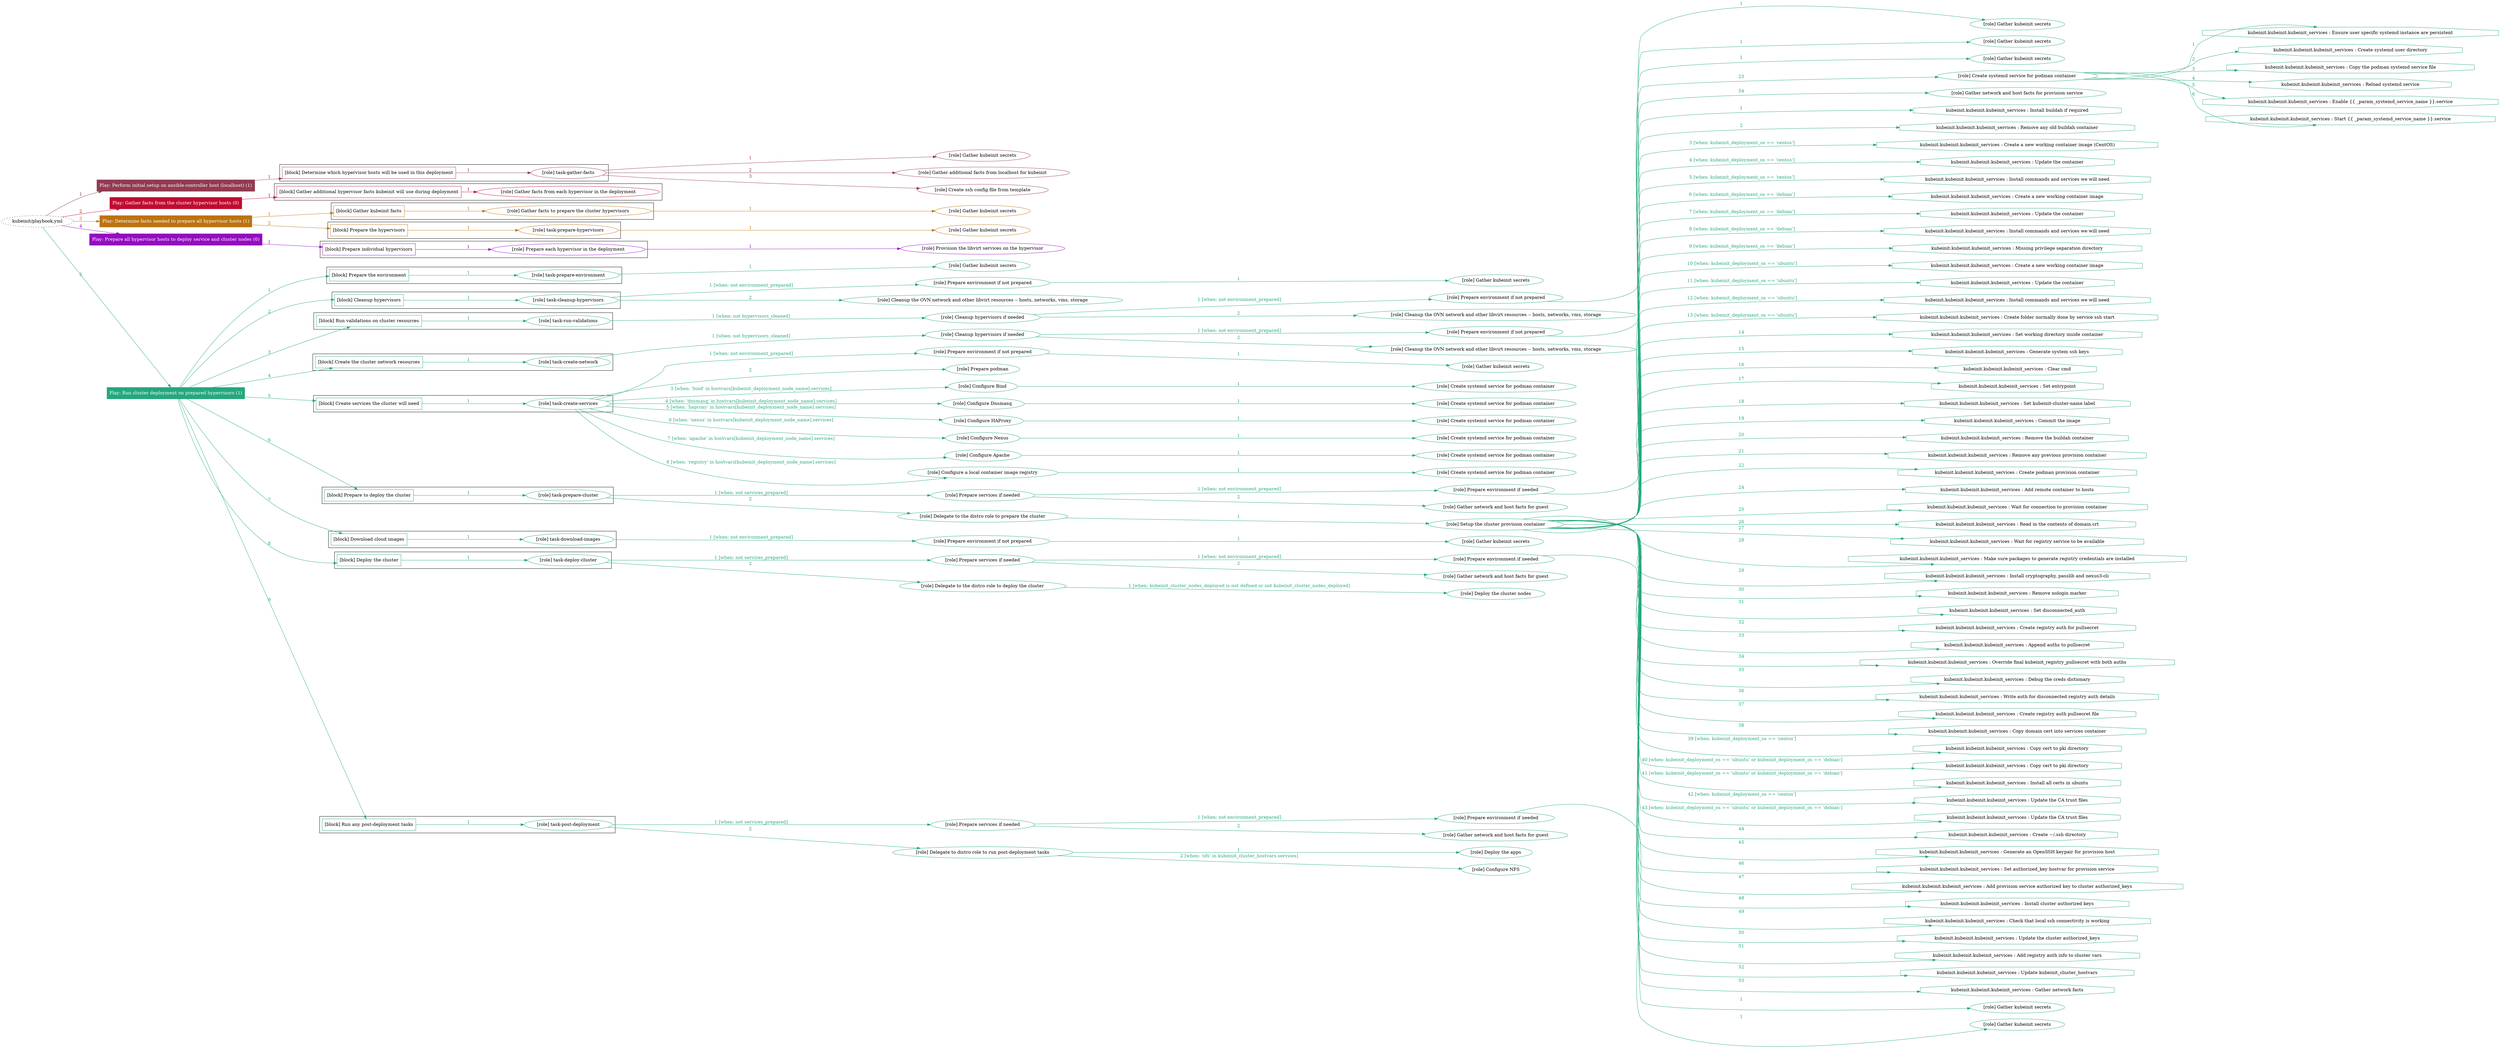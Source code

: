 digraph {
	graph [concentrate=true ordering=in rankdir=LR ratio=fill]
	edge [esep=5 sep=10]
	"kubeinit/playbook.yml" [URL="/home/runner/work/kubeinit/kubeinit/kubeinit/playbook.yml" id=playbook_f1290f27 style=dotted]
	play_0d257c53 [label="Play: Perform initial setup on ansible-controller host (localhost) (1)" URL="/home/runner/work/kubeinit/kubeinit/kubeinit/playbook.yml" color="#923a52" fontcolor="#ffffff" id=play_0d257c53 shape=box style=filled tooltip=localhost]
	"kubeinit/playbook.yml" -> play_0d257c53 [label="1 " color="#923a52" fontcolor="#923a52" id=edge_9a407394 labeltooltip="1 " tooltip="1 "]
	subgraph "Gather kubeinit secrets" {
		role_16983be0 [label="[role] Gather kubeinit secrets" URL="/home/runner/.ansible/collections/ansible_collections/kubeinit/kubeinit/roles/kubeinit_prepare/tasks/build_hypervisors_group.yml" color="#923a52" id=role_16983be0 tooltip="Gather kubeinit secrets"]
	}
	subgraph "Gather additional facts from localhost for kubeinit" {
		role_90b91aab [label="[role] Gather additional facts from localhost for kubeinit" URL="/home/runner/.ansible/collections/ansible_collections/kubeinit/kubeinit/roles/kubeinit_prepare/tasks/build_hypervisors_group.yml" color="#923a52" id=role_90b91aab tooltip="Gather additional facts from localhost for kubeinit"]
	}
	subgraph "Create ssh config file from template" {
		role_d2a2eed1 [label="[role] Create ssh config file from template" URL="/home/runner/.ansible/collections/ansible_collections/kubeinit/kubeinit/roles/kubeinit_prepare/tasks/build_hypervisors_group.yml" color="#923a52" id=role_d2a2eed1 tooltip="Create ssh config file from template"]
	}
	subgraph "task-gather-facts" {
		role_9a312dfe [label="[role] task-gather-facts" URL="/home/runner/work/kubeinit/kubeinit/kubeinit/playbook.yml" color="#923a52" id=role_9a312dfe tooltip="task-gather-facts"]
		role_9a312dfe -> role_16983be0 [label="1 " color="#923a52" fontcolor="#923a52" id=edge_c9fa6545 labeltooltip="1 " tooltip="1 "]
		role_9a312dfe -> role_90b91aab [label="2 " color="#923a52" fontcolor="#923a52" id=edge_91486bf0 labeltooltip="2 " tooltip="2 "]
		role_9a312dfe -> role_d2a2eed1 [label="3 " color="#923a52" fontcolor="#923a52" id=edge_0f800d9d labeltooltip="3 " tooltip="3 "]
	}
	subgraph "Play: Perform initial setup on ansible-controller host (localhost) (1)" {
		play_0d257c53 -> block_30c4f541 [label=1 color="#923a52" fontcolor="#923a52" id=edge_71d933c9 labeltooltip=1 tooltip=1]
		subgraph cluster_block_30c4f541 {
			block_30c4f541 [label="[block] Determine which hypervisor hosts will be used in this deployment" URL="/home/runner/work/kubeinit/kubeinit/kubeinit/playbook.yml" color="#923a52" id=block_30c4f541 labeltooltip="Determine which hypervisor hosts will be used in this deployment" shape=box tooltip="Determine which hypervisor hosts will be used in this deployment"]
			block_30c4f541 -> role_9a312dfe [label="1 " color="#923a52" fontcolor="#923a52" id=edge_ad43109f labeltooltip="1 " tooltip="1 "]
		}
	}
	play_a1249f10 [label="Play: Gather facts from the cluster hypervisor hosts (0)" URL="/home/runner/work/kubeinit/kubeinit/kubeinit/playbook.yml" color="#c10b31" fontcolor="#ffffff" id=play_a1249f10 shape=box style=filled tooltip="Play: Gather facts from the cluster hypervisor hosts (0)"]
	"kubeinit/playbook.yml" -> play_a1249f10 [label="2 " color="#c10b31" fontcolor="#c10b31" id=edge_5966bb99 labeltooltip="2 " tooltip="2 "]
	subgraph "Gather facts from each hypervisor in the deployment" {
		role_2fca2263 [label="[role] Gather facts from each hypervisor in the deployment" URL="/home/runner/work/kubeinit/kubeinit/kubeinit/playbook.yml" color="#c10b31" id=role_2fca2263 tooltip="Gather facts from each hypervisor in the deployment"]
	}
	subgraph "Play: Gather facts from the cluster hypervisor hosts (0)" {
		play_a1249f10 -> block_32950b81 [label=1 color="#c10b31" fontcolor="#c10b31" id=edge_9553d3e0 labeltooltip=1 tooltip=1]
		subgraph cluster_block_32950b81 {
			block_32950b81 [label="[block] Gather additional hypervisor facts kubeinit will use during deployment" URL="/home/runner/work/kubeinit/kubeinit/kubeinit/playbook.yml" color="#c10b31" id=block_32950b81 labeltooltip="Gather additional hypervisor facts kubeinit will use during deployment" shape=box tooltip="Gather additional hypervisor facts kubeinit will use during deployment"]
			block_32950b81 -> role_2fca2263 [label="1 " color="#c10b31" fontcolor="#c10b31" id=edge_8348ae40 labeltooltip="1 " tooltip="1 "]
		}
	}
	play_74f13a04 [label="Play: Determine facts needed to prepare all hypervisor hosts (1)" URL="/home/runner/work/kubeinit/kubeinit/kubeinit/playbook.yml" color="#bc7310" fontcolor="#ffffff" id=play_74f13a04 shape=box style=filled tooltip=localhost]
	"kubeinit/playbook.yml" -> play_74f13a04 [label="3 " color="#bc7310" fontcolor="#bc7310" id=edge_c6e615cc labeltooltip="3 " tooltip="3 "]
	subgraph "Gather kubeinit secrets" {
		role_d207b992 [label="[role] Gather kubeinit secrets" URL="/home/runner/.ansible/collections/ansible_collections/kubeinit/kubeinit/roles/kubeinit_prepare/tasks/gather_kubeinit_facts.yml" color="#bc7310" id=role_d207b992 tooltip="Gather kubeinit secrets"]
	}
	subgraph "Gather facts to prepare the cluster hypervisors" {
		role_64cd270e [label="[role] Gather facts to prepare the cluster hypervisors" URL="/home/runner/work/kubeinit/kubeinit/kubeinit/playbook.yml" color="#bc7310" id=role_64cd270e tooltip="Gather facts to prepare the cluster hypervisors"]
		role_64cd270e -> role_d207b992 [label="1 " color="#bc7310" fontcolor="#bc7310" id=edge_06d707ac labeltooltip="1 " tooltip="1 "]
	}
	subgraph "Gather kubeinit secrets" {
		role_965fd345 [label="[role] Gather kubeinit secrets" URL="/home/runner/.ansible/collections/ansible_collections/kubeinit/kubeinit/roles/kubeinit_prepare/tasks/gather_kubeinit_facts.yml" color="#bc7310" id=role_965fd345 tooltip="Gather kubeinit secrets"]
	}
	subgraph "task-prepare-hypervisors" {
		role_c98a8375 [label="[role] task-prepare-hypervisors" URL="/home/runner/work/kubeinit/kubeinit/kubeinit/playbook.yml" color="#bc7310" id=role_c98a8375 tooltip="task-prepare-hypervisors"]
		role_c98a8375 -> role_965fd345 [label="1 " color="#bc7310" fontcolor="#bc7310" id=edge_85a82163 labeltooltip="1 " tooltip="1 "]
	}
	subgraph "Play: Determine facts needed to prepare all hypervisor hosts (1)" {
		play_74f13a04 -> block_b24ce45e [label=1 color="#bc7310" fontcolor="#bc7310" id=edge_2f3883e3 labeltooltip=1 tooltip=1]
		subgraph cluster_block_b24ce45e {
			block_b24ce45e [label="[block] Gather kubeinit facts" URL="/home/runner/work/kubeinit/kubeinit/kubeinit/playbook.yml" color="#bc7310" id=block_b24ce45e labeltooltip="Gather kubeinit facts" shape=box tooltip="Gather kubeinit facts"]
			block_b24ce45e -> role_64cd270e [label="1 " color="#bc7310" fontcolor="#bc7310" id=edge_0589a53d labeltooltip="1 " tooltip="1 "]
		}
		play_74f13a04 -> block_bfde1c3d [label=2 color="#bc7310" fontcolor="#bc7310" id=edge_3edf52ef labeltooltip=2 tooltip=2]
		subgraph cluster_block_bfde1c3d {
			block_bfde1c3d [label="[block] Prepare the hypervisors" URL="/home/runner/work/kubeinit/kubeinit/kubeinit/playbook.yml" color="#bc7310" id=block_bfde1c3d labeltooltip="Prepare the hypervisors" shape=box tooltip="Prepare the hypervisors"]
			block_bfde1c3d -> role_c98a8375 [label="1 " color="#bc7310" fontcolor="#bc7310" id=edge_84af9214 labeltooltip="1 " tooltip="1 "]
		}
	}
	play_c5083e82 [label="Play: Prepare all hypervisor hosts to deploy service and cluster nodes (0)" URL="/home/runner/work/kubeinit/kubeinit/kubeinit/playbook.yml" color="#940cc0" fontcolor="#ffffff" id=play_c5083e82 shape=box style=filled tooltip="Play: Prepare all hypervisor hosts to deploy service and cluster nodes (0)"]
	"kubeinit/playbook.yml" -> play_c5083e82 [label="4 " color="#940cc0" fontcolor="#940cc0" id=edge_9ba80447 labeltooltip="4 " tooltip="4 "]
	subgraph "Provision the libvirt services on the hypervisor" {
		role_ebf4c86c [label="[role] Provision the libvirt services on the hypervisor" URL="/home/runner/.ansible/collections/ansible_collections/kubeinit/kubeinit/roles/kubeinit_prepare/tasks/prepare_hypervisor.yml" color="#940cc0" id=role_ebf4c86c tooltip="Provision the libvirt services on the hypervisor"]
	}
	subgraph "Prepare each hypervisor in the deployment" {
		role_01baff35 [label="[role] Prepare each hypervisor in the deployment" URL="/home/runner/work/kubeinit/kubeinit/kubeinit/playbook.yml" color="#940cc0" id=role_01baff35 tooltip="Prepare each hypervisor in the deployment"]
		role_01baff35 -> role_ebf4c86c [label="1 " color="#940cc0" fontcolor="#940cc0" id=edge_9b987627 labeltooltip="1 " tooltip="1 "]
	}
	subgraph "Play: Prepare all hypervisor hosts to deploy service and cluster nodes (0)" {
		play_c5083e82 -> block_e568a787 [label=1 color="#940cc0" fontcolor="#940cc0" id=edge_c3165d7f labeltooltip=1 tooltip=1]
		subgraph cluster_block_e568a787 {
			block_e568a787 [label="[block] Prepare individual hypervisors" URL="/home/runner/work/kubeinit/kubeinit/kubeinit/playbook.yml" color="#940cc0" id=block_e568a787 labeltooltip="Prepare individual hypervisors" shape=box tooltip="Prepare individual hypervisors"]
			block_e568a787 -> role_01baff35 [label="1 " color="#940cc0" fontcolor="#940cc0" id=edge_923dc4d5 labeltooltip="1 " tooltip="1 "]
		}
	}
	play_6b322e74 [label="Play: Run cluster deployment on prepared hypervisors (1)" URL="/home/runner/work/kubeinit/kubeinit/kubeinit/playbook.yml" color="#25a77f" fontcolor="#ffffff" id=play_6b322e74 shape=box style=filled tooltip=localhost]
	"kubeinit/playbook.yml" -> play_6b322e74 [label="5 " color="#25a77f" fontcolor="#25a77f" id=edge_0414bde6 labeltooltip="5 " tooltip="5 "]
	subgraph "Gather kubeinit secrets" {
		role_88585c0b [label="[role] Gather kubeinit secrets" URL="/home/runner/.ansible/collections/ansible_collections/kubeinit/kubeinit/roles/kubeinit_prepare/tasks/gather_kubeinit_facts.yml" color="#25a77f" id=role_88585c0b tooltip="Gather kubeinit secrets"]
	}
	subgraph "task-prepare-environment" {
		role_bede4678 [label="[role] task-prepare-environment" URL="/home/runner/work/kubeinit/kubeinit/kubeinit/playbook.yml" color="#25a77f" id=role_bede4678 tooltip="task-prepare-environment"]
		role_bede4678 -> role_88585c0b [label="1 " color="#25a77f" fontcolor="#25a77f" id=edge_758f0ae6 labeltooltip="1 " tooltip="1 "]
	}
	subgraph "Gather kubeinit secrets" {
		role_668e3251 [label="[role] Gather kubeinit secrets" URL="/home/runner/.ansible/collections/ansible_collections/kubeinit/kubeinit/roles/kubeinit_prepare/tasks/gather_kubeinit_facts.yml" color="#25a77f" id=role_668e3251 tooltip="Gather kubeinit secrets"]
	}
	subgraph "Prepare environment if not prepared" {
		role_50f2b841 [label="[role] Prepare environment if not prepared" URL="/home/runner/.ansible/collections/ansible_collections/kubeinit/kubeinit/roles/kubeinit_prepare/tasks/cleanup_hypervisors.yml" color="#25a77f" id=role_50f2b841 tooltip="Prepare environment if not prepared"]
		role_50f2b841 -> role_668e3251 [label="1 " color="#25a77f" fontcolor="#25a77f" id=edge_d03360d1 labeltooltip="1 " tooltip="1 "]
	}
	subgraph "Cleanup the OVN network and other libvirt resources -- hosts, networks, vms, storage" {
		role_ac36ecff [label="[role] Cleanup the OVN network and other libvirt resources -- hosts, networks, vms, storage" URL="/home/runner/.ansible/collections/ansible_collections/kubeinit/kubeinit/roles/kubeinit_prepare/tasks/cleanup_hypervisors.yml" color="#25a77f" id=role_ac36ecff tooltip="Cleanup the OVN network and other libvirt resources -- hosts, networks, vms, storage"]
	}
	subgraph "task-cleanup-hypervisors" {
		role_63c239f5 [label="[role] task-cleanup-hypervisors" URL="/home/runner/work/kubeinit/kubeinit/kubeinit/playbook.yml" color="#25a77f" id=role_63c239f5 tooltip="task-cleanup-hypervisors"]
		role_63c239f5 -> role_50f2b841 [label="1 [when: not environment_prepared]" color="#25a77f" fontcolor="#25a77f" id=edge_066f53f8 labeltooltip="1 [when: not environment_prepared]" tooltip="1 [when: not environment_prepared]"]
		role_63c239f5 -> role_ac36ecff [label="2 " color="#25a77f" fontcolor="#25a77f" id=edge_7393b6ab labeltooltip="2 " tooltip="2 "]
	}
	subgraph "Gather kubeinit secrets" {
		role_201bb80d [label="[role] Gather kubeinit secrets" URL="/home/runner/.ansible/collections/ansible_collections/kubeinit/kubeinit/roles/kubeinit_prepare/tasks/gather_kubeinit_facts.yml" color="#25a77f" id=role_201bb80d tooltip="Gather kubeinit secrets"]
	}
	subgraph "Prepare environment if not prepared" {
		role_0e4cc48a [label="[role] Prepare environment if not prepared" URL="/home/runner/.ansible/collections/ansible_collections/kubeinit/kubeinit/roles/kubeinit_prepare/tasks/cleanup_hypervisors.yml" color="#25a77f" id=role_0e4cc48a tooltip="Prepare environment if not prepared"]
		role_0e4cc48a -> role_201bb80d [label="1 " color="#25a77f" fontcolor="#25a77f" id=edge_947c4ce2 labeltooltip="1 " tooltip="1 "]
	}
	subgraph "Cleanup the OVN network and other libvirt resources -- hosts, networks, vms, storage" {
		role_23a9f648 [label="[role] Cleanup the OVN network and other libvirt resources -- hosts, networks, vms, storage" URL="/home/runner/.ansible/collections/ansible_collections/kubeinit/kubeinit/roles/kubeinit_prepare/tasks/cleanup_hypervisors.yml" color="#25a77f" id=role_23a9f648 tooltip="Cleanup the OVN network and other libvirt resources -- hosts, networks, vms, storage"]
	}
	subgraph "Cleanup hypervisors if needed" {
		role_882cfb47 [label="[role] Cleanup hypervisors if needed" URL="/home/runner/.ansible/collections/ansible_collections/kubeinit/kubeinit/roles/kubeinit_validations/tasks/main.yml" color="#25a77f" id=role_882cfb47 tooltip="Cleanup hypervisors if needed"]
		role_882cfb47 -> role_0e4cc48a [label="1 [when: not environment_prepared]" color="#25a77f" fontcolor="#25a77f" id=edge_09be58f6 labeltooltip="1 [when: not environment_prepared]" tooltip="1 [when: not environment_prepared]"]
		role_882cfb47 -> role_23a9f648 [label="2 " color="#25a77f" fontcolor="#25a77f" id=edge_931805ef labeltooltip="2 " tooltip="2 "]
	}
	subgraph "task-run-validations" {
		role_7ca477fa [label="[role] task-run-validations" URL="/home/runner/work/kubeinit/kubeinit/kubeinit/playbook.yml" color="#25a77f" id=role_7ca477fa tooltip="task-run-validations"]
		role_7ca477fa -> role_882cfb47 [label="1 [when: not hypervisors_cleaned]" color="#25a77f" fontcolor="#25a77f" id=edge_530c1af4 labeltooltip="1 [when: not hypervisors_cleaned]" tooltip="1 [when: not hypervisors_cleaned]"]
	}
	subgraph "Gather kubeinit secrets" {
		role_8feee244 [label="[role] Gather kubeinit secrets" URL="/home/runner/.ansible/collections/ansible_collections/kubeinit/kubeinit/roles/kubeinit_prepare/tasks/gather_kubeinit_facts.yml" color="#25a77f" id=role_8feee244 tooltip="Gather kubeinit secrets"]
	}
	subgraph "Prepare environment if not prepared" {
		role_209b23b6 [label="[role] Prepare environment if not prepared" URL="/home/runner/.ansible/collections/ansible_collections/kubeinit/kubeinit/roles/kubeinit_prepare/tasks/cleanup_hypervisors.yml" color="#25a77f" id=role_209b23b6 tooltip="Prepare environment if not prepared"]
		role_209b23b6 -> role_8feee244 [label="1 " color="#25a77f" fontcolor="#25a77f" id=edge_202b0158 labeltooltip="1 " tooltip="1 "]
	}
	subgraph "Cleanup the OVN network and other libvirt resources -- hosts, networks, vms, storage" {
		role_71be66fe [label="[role] Cleanup the OVN network and other libvirt resources -- hosts, networks, vms, storage" URL="/home/runner/.ansible/collections/ansible_collections/kubeinit/kubeinit/roles/kubeinit_prepare/tasks/cleanup_hypervisors.yml" color="#25a77f" id=role_71be66fe tooltip="Cleanup the OVN network and other libvirt resources -- hosts, networks, vms, storage"]
	}
	subgraph "Cleanup hypervisors if needed" {
		role_9d980f70 [label="[role] Cleanup hypervisors if needed" URL="/home/runner/.ansible/collections/ansible_collections/kubeinit/kubeinit/roles/kubeinit_libvirt/tasks/create_network.yml" color="#25a77f" id=role_9d980f70 tooltip="Cleanup hypervisors if needed"]
		role_9d980f70 -> role_209b23b6 [label="1 [when: not environment_prepared]" color="#25a77f" fontcolor="#25a77f" id=edge_5736d3a4 labeltooltip="1 [when: not environment_prepared]" tooltip="1 [when: not environment_prepared]"]
		role_9d980f70 -> role_71be66fe [label="2 " color="#25a77f" fontcolor="#25a77f" id=edge_6a4f65f9 labeltooltip="2 " tooltip="2 "]
	}
	subgraph "task-create-network" {
		role_05e55930 [label="[role] task-create-network" URL="/home/runner/work/kubeinit/kubeinit/kubeinit/playbook.yml" color="#25a77f" id=role_05e55930 tooltip="task-create-network"]
		role_05e55930 -> role_9d980f70 [label="1 [when: not hypervisors_cleaned]" color="#25a77f" fontcolor="#25a77f" id=edge_373807d8 labeltooltip="1 [when: not hypervisors_cleaned]" tooltip="1 [when: not hypervisors_cleaned]"]
	}
	subgraph "Gather kubeinit secrets" {
		role_4532355c [label="[role] Gather kubeinit secrets" URL="/home/runner/.ansible/collections/ansible_collections/kubeinit/kubeinit/roles/kubeinit_prepare/tasks/gather_kubeinit_facts.yml" color="#25a77f" id=role_4532355c tooltip="Gather kubeinit secrets"]
	}
	subgraph "Prepare environment if not prepared" {
		role_f63e1355 [label="[role] Prepare environment if not prepared" URL="/home/runner/.ansible/collections/ansible_collections/kubeinit/kubeinit/roles/kubeinit_services/tasks/main.yml" color="#25a77f" id=role_f63e1355 tooltip="Prepare environment if not prepared"]
		role_f63e1355 -> role_4532355c [label="1 " color="#25a77f" fontcolor="#25a77f" id=edge_e8ad75f4 labeltooltip="1 " tooltip="1 "]
	}
	subgraph "Prepare podman" {
		role_5f9b7b63 [label="[role] Prepare podman" URL="/home/runner/.ansible/collections/ansible_collections/kubeinit/kubeinit/roles/kubeinit_services/tasks/00_create_service_pod.yml" color="#25a77f" id=role_5f9b7b63 tooltip="Prepare podman"]
	}
	subgraph "Create systemd service for podman container" {
		role_396b6609 [label="[role] Create systemd service for podman container" URL="/home/runner/.ansible/collections/ansible_collections/kubeinit/kubeinit/roles/kubeinit_bind/tasks/main.yml" color="#25a77f" id=role_396b6609 tooltip="Create systemd service for podman container"]
	}
	subgraph "Configure Bind" {
		role_41e06366 [label="[role] Configure Bind" URL="/home/runner/.ansible/collections/ansible_collections/kubeinit/kubeinit/roles/kubeinit_services/tasks/start_services_containers.yml" color="#25a77f" id=role_41e06366 tooltip="Configure Bind"]
		role_41e06366 -> role_396b6609 [label="1 " color="#25a77f" fontcolor="#25a77f" id=edge_bc38d87e labeltooltip="1 " tooltip="1 "]
	}
	subgraph "Create systemd service for podman container" {
		role_4436d8a8 [label="[role] Create systemd service for podman container" URL="/home/runner/.ansible/collections/ansible_collections/kubeinit/kubeinit/roles/kubeinit_dnsmasq/tasks/main.yml" color="#25a77f" id=role_4436d8a8 tooltip="Create systemd service for podman container"]
	}
	subgraph "Configure Dnsmasq" {
		role_265f3b57 [label="[role] Configure Dnsmasq" URL="/home/runner/.ansible/collections/ansible_collections/kubeinit/kubeinit/roles/kubeinit_services/tasks/start_services_containers.yml" color="#25a77f" id=role_265f3b57 tooltip="Configure Dnsmasq"]
		role_265f3b57 -> role_4436d8a8 [label="1 " color="#25a77f" fontcolor="#25a77f" id=edge_4b23bec7 labeltooltip="1 " tooltip="1 "]
	}
	subgraph "Create systemd service for podman container" {
		role_09bb854c [label="[role] Create systemd service for podman container" URL="/home/runner/.ansible/collections/ansible_collections/kubeinit/kubeinit/roles/kubeinit_haproxy/tasks/main.yml" color="#25a77f" id=role_09bb854c tooltip="Create systemd service for podman container"]
	}
	subgraph "Configure HAProxy" {
		role_8e006fc1 [label="[role] Configure HAProxy" URL="/home/runner/.ansible/collections/ansible_collections/kubeinit/kubeinit/roles/kubeinit_services/tasks/start_services_containers.yml" color="#25a77f" id=role_8e006fc1 tooltip="Configure HAProxy"]
		role_8e006fc1 -> role_09bb854c [label="1 " color="#25a77f" fontcolor="#25a77f" id=edge_ec55d147 labeltooltip="1 " tooltip="1 "]
	}
	subgraph "Create systemd service for podman container" {
		role_54b21484 [label="[role] Create systemd service for podman container" URL="/home/runner/.ansible/collections/ansible_collections/kubeinit/kubeinit/roles/kubeinit_nexus/tasks/main.yml" color="#25a77f" id=role_54b21484 tooltip="Create systemd service for podman container"]
	}
	subgraph "Configure Nexus" {
		role_a8ff71b4 [label="[role] Configure Nexus" URL="/home/runner/.ansible/collections/ansible_collections/kubeinit/kubeinit/roles/kubeinit_services/tasks/start_services_containers.yml" color="#25a77f" id=role_a8ff71b4 tooltip="Configure Nexus"]
		role_a8ff71b4 -> role_54b21484 [label="1 " color="#25a77f" fontcolor="#25a77f" id=edge_47513dae labeltooltip="1 " tooltip="1 "]
	}
	subgraph "Create systemd service for podman container" {
		role_637cf0bd [label="[role] Create systemd service for podman container" URL="/home/runner/.ansible/collections/ansible_collections/kubeinit/kubeinit/roles/kubeinit_apache/tasks/main.yml" color="#25a77f" id=role_637cf0bd tooltip="Create systemd service for podman container"]
	}
	subgraph "Configure Apache" {
		role_ebd92f00 [label="[role] Configure Apache" URL="/home/runner/.ansible/collections/ansible_collections/kubeinit/kubeinit/roles/kubeinit_services/tasks/start_services_containers.yml" color="#25a77f" id=role_ebd92f00 tooltip="Configure Apache"]
		role_ebd92f00 -> role_637cf0bd [label="1 " color="#25a77f" fontcolor="#25a77f" id=edge_1b63c956 labeltooltip="1 " tooltip="1 "]
	}
	subgraph "Create systemd service for podman container" {
		role_74e6e931 [label="[role] Create systemd service for podman container" URL="/home/runner/.ansible/collections/ansible_collections/kubeinit/kubeinit/roles/kubeinit_registry/tasks/main.yml" color="#25a77f" id=role_74e6e931 tooltip="Create systemd service for podman container"]
	}
	subgraph "Configure a local container image registry" {
		role_6df433af [label="[role] Configure a local container image registry" URL="/home/runner/.ansible/collections/ansible_collections/kubeinit/kubeinit/roles/kubeinit_services/tasks/start_services_containers.yml" color="#25a77f" id=role_6df433af tooltip="Configure a local container image registry"]
		role_6df433af -> role_74e6e931 [label="1 " color="#25a77f" fontcolor="#25a77f" id=edge_43edeeeb labeltooltip="1 " tooltip="1 "]
	}
	subgraph "task-create-services" {
		role_9ba6a349 [label="[role] task-create-services" URL="/home/runner/work/kubeinit/kubeinit/kubeinit/playbook.yml" color="#25a77f" id=role_9ba6a349 tooltip="task-create-services"]
		role_9ba6a349 -> role_f63e1355 [label="1 [when: not environment_prepared]" color="#25a77f" fontcolor="#25a77f" id=edge_3e1a7516 labeltooltip="1 [when: not environment_prepared]" tooltip="1 [when: not environment_prepared]"]
		role_9ba6a349 -> role_5f9b7b63 [label="2 " color="#25a77f" fontcolor="#25a77f" id=edge_4dd76029 labeltooltip="2 " tooltip="2 "]
		role_9ba6a349 -> role_41e06366 [label="3 [when: 'bind' in hostvars[kubeinit_deployment_node_name].services]" color="#25a77f" fontcolor="#25a77f" id=edge_17ce9647 labeltooltip="3 [when: 'bind' in hostvars[kubeinit_deployment_node_name].services]" tooltip="3 [when: 'bind' in hostvars[kubeinit_deployment_node_name].services]"]
		role_9ba6a349 -> role_265f3b57 [label="4 [when: 'dnsmasq' in hostvars[kubeinit_deployment_node_name].services]" color="#25a77f" fontcolor="#25a77f" id=edge_cdf40635 labeltooltip="4 [when: 'dnsmasq' in hostvars[kubeinit_deployment_node_name].services]" tooltip="4 [when: 'dnsmasq' in hostvars[kubeinit_deployment_node_name].services]"]
		role_9ba6a349 -> role_8e006fc1 [label="5 [when: 'haproxy' in hostvars[kubeinit_deployment_node_name].services]" color="#25a77f" fontcolor="#25a77f" id=edge_c1e35f44 labeltooltip="5 [when: 'haproxy' in hostvars[kubeinit_deployment_node_name].services]" tooltip="5 [when: 'haproxy' in hostvars[kubeinit_deployment_node_name].services]"]
		role_9ba6a349 -> role_a8ff71b4 [label="6 [when: 'nexus' in hostvars[kubeinit_deployment_node_name].services]" color="#25a77f" fontcolor="#25a77f" id=edge_65d3cfba labeltooltip="6 [when: 'nexus' in hostvars[kubeinit_deployment_node_name].services]" tooltip="6 [when: 'nexus' in hostvars[kubeinit_deployment_node_name].services]"]
		role_9ba6a349 -> role_ebd92f00 [label="7 [when: 'apache' in hostvars[kubeinit_deployment_node_name].services]" color="#25a77f" fontcolor="#25a77f" id=edge_118d7623 labeltooltip="7 [when: 'apache' in hostvars[kubeinit_deployment_node_name].services]" tooltip="7 [when: 'apache' in hostvars[kubeinit_deployment_node_name].services]"]
		role_9ba6a349 -> role_6df433af [label="8 [when: 'registry' in hostvars[kubeinit_deployment_node_name].services]" color="#25a77f" fontcolor="#25a77f" id=edge_c92693be labeltooltip="8 [when: 'registry' in hostvars[kubeinit_deployment_node_name].services]" tooltip="8 [when: 'registry' in hostvars[kubeinit_deployment_node_name].services]"]
	}
	subgraph "Gather kubeinit secrets" {
		role_f415f6d1 [label="[role] Gather kubeinit secrets" URL="/home/runner/.ansible/collections/ansible_collections/kubeinit/kubeinit/roles/kubeinit_prepare/tasks/gather_kubeinit_facts.yml" color="#25a77f" id=role_f415f6d1 tooltip="Gather kubeinit secrets"]
	}
	subgraph "Prepare environment if needed" {
		role_628564ab [label="[role] Prepare environment if needed" URL="/home/runner/.ansible/collections/ansible_collections/kubeinit/kubeinit/roles/kubeinit_services/tasks/prepare_services.yml" color="#25a77f" id=role_628564ab tooltip="Prepare environment if needed"]
		role_628564ab -> role_f415f6d1 [label="1 " color="#25a77f" fontcolor="#25a77f" id=edge_7755334c labeltooltip="1 " tooltip="1 "]
	}
	subgraph "Gather network and host facts for guest" {
		role_a55c6703 [label="[role] Gather network and host facts for guest" URL="/home/runner/.ansible/collections/ansible_collections/kubeinit/kubeinit/roles/kubeinit_services/tasks/prepare_services.yml" color="#25a77f" id=role_a55c6703 tooltip="Gather network and host facts for guest"]
	}
	subgraph "Prepare services if needed" {
		role_74d6def0 [label="[role] Prepare services if needed" URL="/home/runner/.ansible/collections/ansible_collections/kubeinit/kubeinit/roles/kubeinit_prepare/tasks/prepare_cluster.yml" color="#25a77f" id=role_74d6def0 tooltip="Prepare services if needed"]
		role_74d6def0 -> role_628564ab [label="1 [when: not environment_prepared]" color="#25a77f" fontcolor="#25a77f" id=edge_6bc76026 labeltooltip="1 [when: not environment_prepared]" tooltip="1 [when: not environment_prepared]"]
		role_74d6def0 -> role_a55c6703 [label="2 " color="#25a77f" fontcolor="#25a77f" id=edge_f5dcb917 labeltooltip="2 " tooltip="2 "]
	}
	subgraph "Create systemd service for podman container" {
		role_e95d819a [label="[role] Create systemd service for podman container" URL="/home/runner/.ansible/collections/ansible_collections/kubeinit/kubeinit/roles/kubeinit_services/tasks/create_provision_container.yml" color="#25a77f" id=role_e95d819a tooltip="Create systemd service for podman container"]
		task_fa0586b7 [label="kubeinit.kubeinit.kubeinit_services : Ensure user specific systemd instance are persistent" URL="/home/runner/.ansible/collections/ansible_collections/kubeinit/kubeinit/roles/kubeinit_services/tasks/create_managed_service.yml" color="#25a77f" id=task_fa0586b7 shape=octagon tooltip="kubeinit.kubeinit.kubeinit_services : Ensure user specific systemd instance are persistent"]
		role_e95d819a -> task_fa0586b7 [label="1 " color="#25a77f" fontcolor="#25a77f" id=edge_ed376043 labeltooltip="1 " tooltip="1 "]
		task_df6ce567 [label="kubeinit.kubeinit.kubeinit_services : Create systemd user directory" URL="/home/runner/.ansible/collections/ansible_collections/kubeinit/kubeinit/roles/kubeinit_services/tasks/create_managed_service.yml" color="#25a77f" id=task_df6ce567 shape=octagon tooltip="kubeinit.kubeinit.kubeinit_services : Create systemd user directory"]
		role_e95d819a -> task_df6ce567 [label="2 " color="#25a77f" fontcolor="#25a77f" id=edge_3c5afaea labeltooltip="2 " tooltip="2 "]
		task_e3b02461 [label="kubeinit.kubeinit.kubeinit_services : Copy the podman systemd service file" URL="/home/runner/.ansible/collections/ansible_collections/kubeinit/kubeinit/roles/kubeinit_services/tasks/create_managed_service.yml" color="#25a77f" id=task_e3b02461 shape=octagon tooltip="kubeinit.kubeinit.kubeinit_services : Copy the podman systemd service file"]
		role_e95d819a -> task_e3b02461 [label="3 " color="#25a77f" fontcolor="#25a77f" id=edge_5c5ff0f6 labeltooltip="3 " tooltip="3 "]
		task_650d77d4 [label="kubeinit.kubeinit.kubeinit_services : Reload systemd service" URL="/home/runner/.ansible/collections/ansible_collections/kubeinit/kubeinit/roles/kubeinit_services/tasks/create_managed_service.yml" color="#25a77f" id=task_650d77d4 shape=octagon tooltip="kubeinit.kubeinit.kubeinit_services : Reload systemd service"]
		role_e95d819a -> task_650d77d4 [label="4 " color="#25a77f" fontcolor="#25a77f" id=edge_bff0b0fd labeltooltip="4 " tooltip="4 "]
		task_4847211e [label="kubeinit.kubeinit.kubeinit_services : Enable {{ _param_systemd_service_name }}.service" URL="/home/runner/.ansible/collections/ansible_collections/kubeinit/kubeinit/roles/kubeinit_services/tasks/create_managed_service.yml" color="#25a77f" id=task_4847211e shape=octagon tooltip="kubeinit.kubeinit.kubeinit_services : Enable {{ _param_systemd_service_name }}.service"]
		role_e95d819a -> task_4847211e [label="5 " color="#25a77f" fontcolor="#25a77f" id=edge_7932d5e9 labeltooltip="5 " tooltip="5 "]
		task_ed58dd6f [label="kubeinit.kubeinit.kubeinit_services : Start {{ _param_systemd_service_name }}.service" URL="/home/runner/.ansible/collections/ansible_collections/kubeinit/kubeinit/roles/kubeinit_services/tasks/create_managed_service.yml" color="#25a77f" id=task_ed58dd6f shape=octagon tooltip="kubeinit.kubeinit.kubeinit_services : Start {{ _param_systemd_service_name }}.service"]
		role_e95d819a -> task_ed58dd6f [label="6 " color="#25a77f" fontcolor="#25a77f" id=edge_0af4d53c labeltooltip="6 " tooltip="6 "]
	}
	subgraph "Gather network and host facts for provision service" {
		role_7d2020a4 [label="[role] Gather network and host facts for provision service" URL="/home/runner/.ansible/collections/ansible_collections/kubeinit/kubeinit/roles/kubeinit_services/tasks/create_provision_container.yml" color="#25a77f" id=role_7d2020a4 tooltip="Gather network and host facts for provision service"]
	}
	subgraph "Setup the cluster provision container" {
		role_08c6aadc [label="[role] Setup the cluster provision container" URL="/home/runner/.ansible/collections/ansible_collections/kubeinit/kubeinit/roles/kubeinit_cdk/tasks/prepare_cluster.yml" color="#25a77f" id=role_08c6aadc tooltip="Setup the cluster provision container"]
		task_42c967ed [label="kubeinit.kubeinit.kubeinit_services : Install buildah if required" URL="/home/runner/.ansible/collections/ansible_collections/kubeinit/kubeinit/roles/kubeinit_services/tasks/create_provision_container.yml" color="#25a77f" id=task_42c967ed shape=octagon tooltip="kubeinit.kubeinit.kubeinit_services : Install buildah if required"]
		role_08c6aadc -> task_42c967ed [label="1 " color="#25a77f" fontcolor="#25a77f" id=edge_8ddbf3aa labeltooltip="1 " tooltip="1 "]
		task_b1f24863 [label="kubeinit.kubeinit.kubeinit_services : Remove any old buildah container" URL="/home/runner/.ansible/collections/ansible_collections/kubeinit/kubeinit/roles/kubeinit_services/tasks/create_provision_container.yml" color="#25a77f" id=task_b1f24863 shape=octagon tooltip="kubeinit.kubeinit.kubeinit_services : Remove any old buildah container"]
		role_08c6aadc -> task_b1f24863 [label="2 " color="#25a77f" fontcolor="#25a77f" id=edge_7add270a labeltooltip="2 " tooltip="2 "]
		task_36329546 [label="kubeinit.kubeinit.kubeinit_services : Create a new working container image (CentOS)" URL="/home/runner/.ansible/collections/ansible_collections/kubeinit/kubeinit/roles/kubeinit_services/tasks/create_provision_container.yml" color="#25a77f" id=task_36329546 shape=octagon tooltip="kubeinit.kubeinit.kubeinit_services : Create a new working container image (CentOS)"]
		role_08c6aadc -> task_36329546 [label="3 [when: kubeinit_deployment_os == 'centos']" color="#25a77f" fontcolor="#25a77f" id=edge_5b7ab53e labeltooltip="3 [when: kubeinit_deployment_os == 'centos']" tooltip="3 [when: kubeinit_deployment_os == 'centos']"]
		task_bf36cab3 [label="kubeinit.kubeinit.kubeinit_services : Update the container" URL="/home/runner/.ansible/collections/ansible_collections/kubeinit/kubeinit/roles/kubeinit_services/tasks/create_provision_container.yml" color="#25a77f" id=task_bf36cab3 shape=octagon tooltip="kubeinit.kubeinit.kubeinit_services : Update the container"]
		role_08c6aadc -> task_bf36cab3 [label="4 [when: kubeinit_deployment_os == 'centos']" color="#25a77f" fontcolor="#25a77f" id=edge_dc8961cd labeltooltip="4 [when: kubeinit_deployment_os == 'centos']" tooltip="4 [when: kubeinit_deployment_os == 'centos']"]
		task_241a23fe [label="kubeinit.kubeinit.kubeinit_services : Install commands and services we will need" URL="/home/runner/.ansible/collections/ansible_collections/kubeinit/kubeinit/roles/kubeinit_services/tasks/create_provision_container.yml" color="#25a77f" id=task_241a23fe shape=octagon tooltip="kubeinit.kubeinit.kubeinit_services : Install commands and services we will need"]
		role_08c6aadc -> task_241a23fe [label="5 [when: kubeinit_deployment_os == 'centos']" color="#25a77f" fontcolor="#25a77f" id=edge_e0cf33a6 labeltooltip="5 [when: kubeinit_deployment_os == 'centos']" tooltip="5 [when: kubeinit_deployment_os == 'centos']"]
		task_19849858 [label="kubeinit.kubeinit.kubeinit_services : Create a new working container image" URL="/home/runner/.ansible/collections/ansible_collections/kubeinit/kubeinit/roles/kubeinit_services/tasks/create_provision_container.yml" color="#25a77f" id=task_19849858 shape=octagon tooltip="kubeinit.kubeinit.kubeinit_services : Create a new working container image"]
		role_08c6aadc -> task_19849858 [label="6 [when: kubeinit_deployment_os == 'debian']" color="#25a77f" fontcolor="#25a77f" id=edge_8720d4d5 labeltooltip="6 [when: kubeinit_deployment_os == 'debian']" tooltip="6 [when: kubeinit_deployment_os == 'debian']"]
		task_e89d7162 [label="kubeinit.kubeinit.kubeinit_services : Update the container" URL="/home/runner/.ansible/collections/ansible_collections/kubeinit/kubeinit/roles/kubeinit_services/tasks/create_provision_container.yml" color="#25a77f" id=task_e89d7162 shape=octagon tooltip="kubeinit.kubeinit.kubeinit_services : Update the container"]
		role_08c6aadc -> task_e89d7162 [label="7 [when: kubeinit_deployment_os == 'debian']" color="#25a77f" fontcolor="#25a77f" id=edge_83c87159 labeltooltip="7 [when: kubeinit_deployment_os == 'debian']" tooltip="7 [when: kubeinit_deployment_os == 'debian']"]
		task_23f94165 [label="kubeinit.kubeinit.kubeinit_services : Install commands and services we will need" URL="/home/runner/.ansible/collections/ansible_collections/kubeinit/kubeinit/roles/kubeinit_services/tasks/create_provision_container.yml" color="#25a77f" id=task_23f94165 shape=octagon tooltip="kubeinit.kubeinit.kubeinit_services : Install commands and services we will need"]
		role_08c6aadc -> task_23f94165 [label="8 [when: kubeinit_deployment_os == 'debian']" color="#25a77f" fontcolor="#25a77f" id=edge_7b35bfd5 labeltooltip="8 [when: kubeinit_deployment_os == 'debian']" tooltip="8 [when: kubeinit_deployment_os == 'debian']"]
		task_07ac924d [label="kubeinit.kubeinit.kubeinit_services : Missing privilege separation directory" URL="/home/runner/.ansible/collections/ansible_collections/kubeinit/kubeinit/roles/kubeinit_services/tasks/create_provision_container.yml" color="#25a77f" id=task_07ac924d shape=octagon tooltip="kubeinit.kubeinit.kubeinit_services : Missing privilege separation directory"]
		role_08c6aadc -> task_07ac924d [label="9 [when: kubeinit_deployment_os == 'debian']" color="#25a77f" fontcolor="#25a77f" id=edge_af8e6bcf labeltooltip="9 [when: kubeinit_deployment_os == 'debian']" tooltip="9 [when: kubeinit_deployment_os == 'debian']"]
		task_b35bee7f [label="kubeinit.kubeinit.kubeinit_services : Create a new working container image" URL="/home/runner/.ansible/collections/ansible_collections/kubeinit/kubeinit/roles/kubeinit_services/tasks/create_provision_container.yml" color="#25a77f" id=task_b35bee7f shape=octagon tooltip="kubeinit.kubeinit.kubeinit_services : Create a new working container image"]
		role_08c6aadc -> task_b35bee7f [label="10 [when: kubeinit_deployment_os == 'ubuntu']" color="#25a77f" fontcolor="#25a77f" id=edge_e7a4e8f2 labeltooltip="10 [when: kubeinit_deployment_os == 'ubuntu']" tooltip="10 [when: kubeinit_deployment_os == 'ubuntu']"]
		task_d96bc258 [label="kubeinit.kubeinit.kubeinit_services : Update the container" URL="/home/runner/.ansible/collections/ansible_collections/kubeinit/kubeinit/roles/kubeinit_services/tasks/create_provision_container.yml" color="#25a77f" id=task_d96bc258 shape=octagon tooltip="kubeinit.kubeinit.kubeinit_services : Update the container"]
		role_08c6aadc -> task_d96bc258 [label="11 [when: kubeinit_deployment_os == 'ubuntu']" color="#25a77f" fontcolor="#25a77f" id=edge_183a8220 labeltooltip="11 [when: kubeinit_deployment_os == 'ubuntu']" tooltip="11 [when: kubeinit_deployment_os == 'ubuntu']"]
		task_181d4f9f [label="kubeinit.kubeinit.kubeinit_services : Install commands and services we will need" URL="/home/runner/.ansible/collections/ansible_collections/kubeinit/kubeinit/roles/kubeinit_services/tasks/create_provision_container.yml" color="#25a77f" id=task_181d4f9f shape=octagon tooltip="kubeinit.kubeinit.kubeinit_services : Install commands and services we will need"]
		role_08c6aadc -> task_181d4f9f [label="12 [when: kubeinit_deployment_os == 'ubuntu']" color="#25a77f" fontcolor="#25a77f" id=edge_c551771a labeltooltip="12 [when: kubeinit_deployment_os == 'ubuntu']" tooltip="12 [when: kubeinit_deployment_os == 'ubuntu']"]
		task_98be0d3a [label="kubeinit.kubeinit.kubeinit_services : Create folder normally done by service ssh start" URL="/home/runner/.ansible/collections/ansible_collections/kubeinit/kubeinit/roles/kubeinit_services/tasks/create_provision_container.yml" color="#25a77f" id=task_98be0d3a shape=octagon tooltip="kubeinit.kubeinit.kubeinit_services : Create folder normally done by service ssh start"]
		role_08c6aadc -> task_98be0d3a [label="13 [when: kubeinit_deployment_os == 'ubuntu']" color="#25a77f" fontcolor="#25a77f" id=edge_5bd20f9a labeltooltip="13 [when: kubeinit_deployment_os == 'ubuntu']" tooltip="13 [when: kubeinit_deployment_os == 'ubuntu']"]
		task_90993ef4 [label="kubeinit.kubeinit.kubeinit_services : Set working directory inside container" URL="/home/runner/.ansible/collections/ansible_collections/kubeinit/kubeinit/roles/kubeinit_services/tasks/create_provision_container.yml" color="#25a77f" id=task_90993ef4 shape=octagon tooltip="kubeinit.kubeinit.kubeinit_services : Set working directory inside container"]
		role_08c6aadc -> task_90993ef4 [label="14 " color="#25a77f" fontcolor="#25a77f" id=edge_38cefd68 labeltooltip="14 " tooltip="14 "]
		task_3164e27c [label="kubeinit.kubeinit.kubeinit_services : Generate system ssh keys" URL="/home/runner/.ansible/collections/ansible_collections/kubeinit/kubeinit/roles/kubeinit_services/tasks/create_provision_container.yml" color="#25a77f" id=task_3164e27c shape=octagon tooltip="kubeinit.kubeinit.kubeinit_services : Generate system ssh keys"]
		role_08c6aadc -> task_3164e27c [label="15 " color="#25a77f" fontcolor="#25a77f" id=edge_593cc609 labeltooltip="15 " tooltip="15 "]
		task_9e667ad3 [label="kubeinit.kubeinit.kubeinit_services : Clear cmd" URL="/home/runner/.ansible/collections/ansible_collections/kubeinit/kubeinit/roles/kubeinit_services/tasks/create_provision_container.yml" color="#25a77f" id=task_9e667ad3 shape=octagon tooltip="kubeinit.kubeinit.kubeinit_services : Clear cmd"]
		role_08c6aadc -> task_9e667ad3 [label="16 " color="#25a77f" fontcolor="#25a77f" id=edge_bb6552d4 labeltooltip="16 " tooltip="16 "]
		task_532bbd45 [label="kubeinit.kubeinit.kubeinit_services : Set entrypoint" URL="/home/runner/.ansible/collections/ansible_collections/kubeinit/kubeinit/roles/kubeinit_services/tasks/create_provision_container.yml" color="#25a77f" id=task_532bbd45 shape=octagon tooltip="kubeinit.kubeinit.kubeinit_services : Set entrypoint"]
		role_08c6aadc -> task_532bbd45 [label="17 " color="#25a77f" fontcolor="#25a77f" id=edge_dd314b7c labeltooltip="17 " tooltip="17 "]
		task_ea2e8448 [label="kubeinit.kubeinit.kubeinit_services : Set kubeinit-cluster-name label" URL="/home/runner/.ansible/collections/ansible_collections/kubeinit/kubeinit/roles/kubeinit_services/tasks/create_provision_container.yml" color="#25a77f" id=task_ea2e8448 shape=octagon tooltip="kubeinit.kubeinit.kubeinit_services : Set kubeinit-cluster-name label"]
		role_08c6aadc -> task_ea2e8448 [label="18 " color="#25a77f" fontcolor="#25a77f" id=edge_48004b59 labeltooltip="18 " tooltip="18 "]
		task_954d4528 [label="kubeinit.kubeinit.kubeinit_services : Commit the image" URL="/home/runner/.ansible/collections/ansible_collections/kubeinit/kubeinit/roles/kubeinit_services/tasks/create_provision_container.yml" color="#25a77f" id=task_954d4528 shape=octagon tooltip="kubeinit.kubeinit.kubeinit_services : Commit the image"]
		role_08c6aadc -> task_954d4528 [label="19 " color="#25a77f" fontcolor="#25a77f" id=edge_89e86dcd labeltooltip="19 " tooltip="19 "]
		task_42c3db4f [label="kubeinit.kubeinit.kubeinit_services : Remove the buildah container" URL="/home/runner/.ansible/collections/ansible_collections/kubeinit/kubeinit/roles/kubeinit_services/tasks/create_provision_container.yml" color="#25a77f" id=task_42c3db4f shape=octagon tooltip="kubeinit.kubeinit.kubeinit_services : Remove the buildah container"]
		role_08c6aadc -> task_42c3db4f [label="20 " color="#25a77f" fontcolor="#25a77f" id=edge_0d968a5d labeltooltip="20 " tooltip="20 "]
		task_ace854bb [label="kubeinit.kubeinit.kubeinit_services : Remove any previous provision container" URL="/home/runner/.ansible/collections/ansible_collections/kubeinit/kubeinit/roles/kubeinit_services/tasks/create_provision_container.yml" color="#25a77f" id=task_ace854bb shape=octagon tooltip="kubeinit.kubeinit.kubeinit_services : Remove any previous provision container"]
		role_08c6aadc -> task_ace854bb [label="21 " color="#25a77f" fontcolor="#25a77f" id=edge_ee07ab4a labeltooltip="21 " tooltip="21 "]
		task_b31f26e5 [label="kubeinit.kubeinit.kubeinit_services : Create podman provision container" URL="/home/runner/.ansible/collections/ansible_collections/kubeinit/kubeinit/roles/kubeinit_services/tasks/create_provision_container.yml" color="#25a77f" id=task_b31f26e5 shape=octagon tooltip="kubeinit.kubeinit.kubeinit_services : Create podman provision container"]
		role_08c6aadc -> task_b31f26e5 [label="22 " color="#25a77f" fontcolor="#25a77f" id=edge_839dc6d7 labeltooltip="22 " tooltip="22 "]
		role_08c6aadc -> role_e95d819a [label="23 " color="#25a77f" fontcolor="#25a77f" id=edge_c96eda2a labeltooltip="23 " tooltip="23 "]
		task_6ccc0bbb [label="kubeinit.kubeinit.kubeinit_services : Add remote container to hosts" URL="/home/runner/.ansible/collections/ansible_collections/kubeinit/kubeinit/roles/kubeinit_services/tasks/create_provision_container.yml" color="#25a77f" id=task_6ccc0bbb shape=octagon tooltip="kubeinit.kubeinit.kubeinit_services : Add remote container to hosts"]
		role_08c6aadc -> task_6ccc0bbb [label="24 " color="#25a77f" fontcolor="#25a77f" id=edge_c0a81666 labeltooltip="24 " tooltip="24 "]
		task_118a38f6 [label="kubeinit.kubeinit.kubeinit_services : Wait for connection to provision container" URL="/home/runner/.ansible/collections/ansible_collections/kubeinit/kubeinit/roles/kubeinit_services/tasks/create_provision_container.yml" color="#25a77f" id=task_118a38f6 shape=octagon tooltip="kubeinit.kubeinit.kubeinit_services : Wait for connection to provision container"]
		role_08c6aadc -> task_118a38f6 [label="25 " color="#25a77f" fontcolor="#25a77f" id=edge_5d1e0915 labeltooltip="25 " tooltip="25 "]
		task_0dcc4f6b [label="kubeinit.kubeinit.kubeinit_services : Read in the contents of domain.crt" URL="/home/runner/.ansible/collections/ansible_collections/kubeinit/kubeinit/roles/kubeinit_services/tasks/create_provision_container.yml" color="#25a77f" id=task_0dcc4f6b shape=octagon tooltip="kubeinit.kubeinit.kubeinit_services : Read in the contents of domain.crt"]
		role_08c6aadc -> task_0dcc4f6b [label="26 " color="#25a77f" fontcolor="#25a77f" id=edge_29a02328 labeltooltip="26 " tooltip="26 "]
		task_e4672fa6 [label="kubeinit.kubeinit.kubeinit_services : Wait for registry service to be available" URL="/home/runner/.ansible/collections/ansible_collections/kubeinit/kubeinit/roles/kubeinit_services/tasks/create_provision_container.yml" color="#25a77f" id=task_e4672fa6 shape=octagon tooltip="kubeinit.kubeinit.kubeinit_services : Wait for registry service to be available"]
		role_08c6aadc -> task_e4672fa6 [label="27 " color="#25a77f" fontcolor="#25a77f" id=edge_b9b3df39 labeltooltip="27 " tooltip="27 "]
		task_1267da90 [label="kubeinit.kubeinit.kubeinit_services : Make sure packages to generate registry credentials are installed" URL="/home/runner/.ansible/collections/ansible_collections/kubeinit/kubeinit/roles/kubeinit_services/tasks/create_provision_container.yml" color="#25a77f" id=task_1267da90 shape=octagon tooltip="kubeinit.kubeinit.kubeinit_services : Make sure packages to generate registry credentials are installed"]
		role_08c6aadc -> task_1267da90 [label="28 " color="#25a77f" fontcolor="#25a77f" id=edge_081aaff2 labeltooltip="28 " tooltip="28 "]
		task_b3670410 [label="kubeinit.kubeinit.kubeinit_services : Install cryptography, passlib and nexus3-cli" URL="/home/runner/.ansible/collections/ansible_collections/kubeinit/kubeinit/roles/kubeinit_services/tasks/create_provision_container.yml" color="#25a77f" id=task_b3670410 shape=octagon tooltip="kubeinit.kubeinit.kubeinit_services : Install cryptography, passlib and nexus3-cli"]
		role_08c6aadc -> task_b3670410 [label="29 " color="#25a77f" fontcolor="#25a77f" id=edge_9606fdf0 labeltooltip="29 " tooltip="29 "]
		task_cf702152 [label="kubeinit.kubeinit.kubeinit_services : Remove nologin marker" URL="/home/runner/.ansible/collections/ansible_collections/kubeinit/kubeinit/roles/kubeinit_services/tasks/create_provision_container.yml" color="#25a77f" id=task_cf702152 shape=octagon tooltip="kubeinit.kubeinit.kubeinit_services : Remove nologin marker"]
		role_08c6aadc -> task_cf702152 [label="30 " color="#25a77f" fontcolor="#25a77f" id=edge_45951636 labeltooltip="30 " tooltip="30 "]
		task_15ddec8d [label="kubeinit.kubeinit.kubeinit_services : Set disconnected_auth" URL="/home/runner/.ansible/collections/ansible_collections/kubeinit/kubeinit/roles/kubeinit_services/tasks/create_provision_container.yml" color="#25a77f" id=task_15ddec8d shape=octagon tooltip="kubeinit.kubeinit.kubeinit_services : Set disconnected_auth"]
		role_08c6aadc -> task_15ddec8d [label="31 " color="#25a77f" fontcolor="#25a77f" id=edge_77818805 labeltooltip="31 " tooltip="31 "]
		task_50dedd9f [label="kubeinit.kubeinit.kubeinit_services : Create registry auth for pullsecret" URL="/home/runner/.ansible/collections/ansible_collections/kubeinit/kubeinit/roles/kubeinit_services/tasks/create_provision_container.yml" color="#25a77f" id=task_50dedd9f shape=octagon tooltip="kubeinit.kubeinit.kubeinit_services : Create registry auth for pullsecret"]
		role_08c6aadc -> task_50dedd9f [label="32 " color="#25a77f" fontcolor="#25a77f" id=edge_75d372cf labeltooltip="32 " tooltip="32 "]
		task_03c7c18f [label="kubeinit.kubeinit.kubeinit_services : Append auths to pullsecret" URL="/home/runner/.ansible/collections/ansible_collections/kubeinit/kubeinit/roles/kubeinit_services/tasks/create_provision_container.yml" color="#25a77f" id=task_03c7c18f shape=octagon tooltip="kubeinit.kubeinit.kubeinit_services : Append auths to pullsecret"]
		role_08c6aadc -> task_03c7c18f [label="33 " color="#25a77f" fontcolor="#25a77f" id=edge_9af8c61c labeltooltip="33 " tooltip="33 "]
		task_04b82a6a [label="kubeinit.kubeinit.kubeinit_services : Override final kubeinit_registry_pullsecret with both auths" URL="/home/runner/.ansible/collections/ansible_collections/kubeinit/kubeinit/roles/kubeinit_services/tasks/create_provision_container.yml" color="#25a77f" id=task_04b82a6a shape=octagon tooltip="kubeinit.kubeinit.kubeinit_services : Override final kubeinit_registry_pullsecret with both auths"]
		role_08c6aadc -> task_04b82a6a [label="34 " color="#25a77f" fontcolor="#25a77f" id=edge_9580449d labeltooltip="34 " tooltip="34 "]
		task_02e978ae [label="kubeinit.kubeinit.kubeinit_services : Debug the creds dictionary" URL="/home/runner/.ansible/collections/ansible_collections/kubeinit/kubeinit/roles/kubeinit_services/tasks/create_provision_container.yml" color="#25a77f" id=task_02e978ae shape=octagon tooltip="kubeinit.kubeinit.kubeinit_services : Debug the creds dictionary"]
		role_08c6aadc -> task_02e978ae [label="35 " color="#25a77f" fontcolor="#25a77f" id=edge_3e704fb2 labeltooltip="35 " tooltip="35 "]
		task_15824b3a [label="kubeinit.kubeinit.kubeinit_services : Write auth for disconnected registry auth details" URL="/home/runner/.ansible/collections/ansible_collections/kubeinit/kubeinit/roles/kubeinit_services/tasks/create_provision_container.yml" color="#25a77f" id=task_15824b3a shape=octagon tooltip="kubeinit.kubeinit.kubeinit_services : Write auth for disconnected registry auth details"]
		role_08c6aadc -> task_15824b3a [label="36 " color="#25a77f" fontcolor="#25a77f" id=edge_0b29d4b6 labeltooltip="36 " tooltip="36 "]
		task_c698125e [label="kubeinit.kubeinit.kubeinit_services : Create registry auth pullsecret file" URL="/home/runner/.ansible/collections/ansible_collections/kubeinit/kubeinit/roles/kubeinit_services/tasks/create_provision_container.yml" color="#25a77f" id=task_c698125e shape=octagon tooltip="kubeinit.kubeinit.kubeinit_services : Create registry auth pullsecret file"]
		role_08c6aadc -> task_c698125e [label="37 " color="#25a77f" fontcolor="#25a77f" id=edge_05c607c0 labeltooltip="37 " tooltip="37 "]
		task_3b6cd819 [label="kubeinit.kubeinit.kubeinit_services : Copy domain cert into services container" URL="/home/runner/.ansible/collections/ansible_collections/kubeinit/kubeinit/roles/kubeinit_services/tasks/create_provision_container.yml" color="#25a77f" id=task_3b6cd819 shape=octagon tooltip="kubeinit.kubeinit.kubeinit_services : Copy domain cert into services container"]
		role_08c6aadc -> task_3b6cd819 [label="38 " color="#25a77f" fontcolor="#25a77f" id=edge_ea89bd83 labeltooltip="38 " tooltip="38 "]
		task_7ef23fd7 [label="kubeinit.kubeinit.kubeinit_services : Copy cert to pki directory" URL="/home/runner/.ansible/collections/ansible_collections/kubeinit/kubeinit/roles/kubeinit_services/tasks/create_provision_container.yml" color="#25a77f" id=task_7ef23fd7 shape=octagon tooltip="kubeinit.kubeinit.kubeinit_services : Copy cert to pki directory"]
		role_08c6aadc -> task_7ef23fd7 [label="39 [when: kubeinit_deployment_os == 'centos']" color="#25a77f" fontcolor="#25a77f" id=edge_28a3211c labeltooltip="39 [when: kubeinit_deployment_os == 'centos']" tooltip="39 [when: kubeinit_deployment_os == 'centos']"]
		task_a7fb51f9 [label="kubeinit.kubeinit.kubeinit_services : Copy cert to pki directory" URL="/home/runner/.ansible/collections/ansible_collections/kubeinit/kubeinit/roles/kubeinit_services/tasks/create_provision_container.yml" color="#25a77f" id=task_a7fb51f9 shape=octagon tooltip="kubeinit.kubeinit.kubeinit_services : Copy cert to pki directory"]
		role_08c6aadc -> task_a7fb51f9 [label="40 [when: kubeinit_deployment_os == 'ubuntu' or kubeinit_deployment_os == 'debian']" color="#25a77f" fontcolor="#25a77f" id=edge_ac78150b labeltooltip="40 [when: kubeinit_deployment_os == 'ubuntu' or kubeinit_deployment_os == 'debian']" tooltip="40 [when: kubeinit_deployment_os == 'ubuntu' or kubeinit_deployment_os == 'debian']"]
		task_5983f8ce [label="kubeinit.kubeinit.kubeinit_services : Install all certs in ubuntu" URL="/home/runner/.ansible/collections/ansible_collections/kubeinit/kubeinit/roles/kubeinit_services/tasks/create_provision_container.yml" color="#25a77f" id=task_5983f8ce shape=octagon tooltip="kubeinit.kubeinit.kubeinit_services : Install all certs in ubuntu"]
		role_08c6aadc -> task_5983f8ce [label="41 [when: kubeinit_deployment_os == 'ubuntu' or kubeinit_deployment_os == 'debian']" color="#25a77f" fontcolor="#25a77f" id=edge_a27c65a0 labeltooltip="41 [when: kubeinit_deployment_os == 'ubuntu' or kubeinit_deployment_os == 'debian']" tooltip="41 [when: kubeinit_deployment_os == 'ubuntu' or kubeinit_deployment_os == 'debian']"]
		task_0d04001c [label="kubeinit.kubeinit.kubeinit_services : Update the CA trust files" URL="/home/runner/.ansible/collections/ansible_collections/kubeinit/kubeinit/roles/kubeinit_services/tasks/create_provision_container.yml" color="#25a77f" id=task_0d04001c shape=octagon tooltip="kubeinit.kubeinit.kubeinit_services : Update the CA trust files"]
		role_08c6aadc -> task_0d04001c [label="42 [when: kubeinit_deployment_os == 'centos']" color="#25a77f" fontcolor="#25a77f" id=edge_909efbf5 labeltooltip="42 [when: kubeinit_deployment_os == 'centos']" tooltip="42 [when: kubeinit_deployment_os == 'centos']"]
		task_d368f1c6 [label="kubeinit.kubeinit.kubeinit_services : Update the CA trust files" URL="/home/runner/.ansible/collections/ansible_collections/kubeinit/kubeinit/roles/kubeinit_services/tasks/create_provision_container.yml" color="#25a77f" id=task_d368f1c6 shape=octagon tooltip="kubeinit.kubeinit.kubeinit_services : Update the CA trust files"]
		role_08c6aadc -> task_d368f1c6 [label="43 [when: kubeinit_deployment_os == 'ubuntu' or kubeinit_deployment_os == 'debian']" color="#25a77f" fontcolor="#25a77f" id=edge_61654b7b labeltooltip="43 [when: kubeinit_deployment_os == 'ubuntu' or kubeinit_deployment_os == 'debian']" tooltip="43 [when: kubeinit_deployment_os == 'ubuntu' or kubeinit_deployment_os == 'debian']"]
		task_2d69cedf [label="kubeinit.kubeinit.kubeinit_services : Create ~/.ssh directory" URL="/home/runner/.ansible/collections/ansible_collections/kubeinit/kubeinit/roles/kubeinit_services/tasks/create_provision_container.yml" color="#25a77f" id=task_2d69cedf shape=octagon tooltip="kubeinit.kubeinit.kubeinit_services : Create ~/.ssh directory"]
		role_08c6aadc -> task_2d69cedf [label="44 " color="#25a77f" fontcolor="#25a77f" id=edge_2fe3ae96 labeltooltip="44 " tooltip="44 "]
		task_b9aeab54 [label="kubeinit.kubeinit.kubeinit_services : Generate an OpenSSH keypair for provision host" URL="/home/runner/.ansible/collections/ansible_collections/kubeinit/kubeinit/roles/kubeinit_services/tasks/create_provision_container.yml" color="#25a77f" id=task_b9aeab54 shape=octagon tooltip="kubeinit.kubeinit.kubeinit_services : Generate an OpenSSH keypair for provision host"]
		role_08c6aadc -> task_b9aeab54 [label="45 " color="#25a77f" fontcolor="#25a77f" id=edge_bd3f0338 labeltooltip="45 " tooltip="45 "]
		task_5c55b4a4 [label="kubeinit.kubeinit.kubeinit_services : Set authorized_key hostvar for provision service" URL="/home/runner/.ansible/collections/ansible_collections/kubeinit/kubeinit/roles/kubeinit_services/tasks/create_provision_container.yml" color="#25a77f" id=task_5c55b4a4 shape=octagon tooltip="kubeinit.kubeinit.kubeinit_services : Set authorized_key hostvar for provision service"]
		role_08c6aadc -> task_5c55b4a4 [label="46 " color="#25a77f" fontcolor="#25a77f" id=edge_8560a84a labeltooltip="46 " tooltip="46 "]
		task_204711a2 [label="kubeinit.kubeinit.kubeinit_services : Add provision service authorized key to cluster authorized_keys" URL="/home/runner/.ansible/collections/ansible_collections/kubeinit/kubeinit/roles/kubeinit_services/tasks/create_provision_container.yml" color="#25a77f" id=task_204711a2 shape=octagon tooltip="kubeinit.kubeinit.kubeinit_services : Add provision service authorized key to cluster authorized_keys"]
		role_08c6aadc -> task_204711a2 [label="47 " color="#25a77f" fontcolor="#25a77f" id=edge_3376ddd4 labeltooltip="47 " tooltip="47 "]
		task_34717b25 [label="kubeinit.kubeinit.kubeinit_services : Install cluster authorized keys" URL="/home/runner/.ansible/collections/ansible_collections/kubeinit/kubeinit/roles/kubeinit_services/tasks/create_provision_container.yml" color="#25a77f" id=task_34717b25 shape=octagon tooltip="kubeinit.kubeinit.kubeinit_services : Install cluster authorized keys"]
		role_08c6aadc -> task_34717b25 [label="48 " color="#25a77f" fontcolor="#25a77f" id=edge_976e2cd4 labeltooltip="48 " tooltip="48 "]
		task_755be9df [label="kubeinit.kubeinit.kubeinit_services : Check that local ssh connectivity is working" URL="/home/runner/.ansible/collections/ansible_collections/kubeinit/kubeinit/roles/kubeinit_services/tasks/create_provision_container.yml" color="#25a77f" id=task_755be9df shape=octagon tooltip="kubeinit.kubeinit.kubeinit_services : Check that local ssh connectivity is working"]
		role_08c6aadc -> task_755be9df [label="49 " color="#25a77f" fontcolor="#25a77f" id=edge_e1059009 labeltooltip="49 " tooltip="49 "]
		task_4c52b54f [label="kubeinit.kubeinit.kubeinit_services : Update the cluster authorized_keys" URL="/home/runner/.ansible/collections/ansible_collections/kubeinit/kubeinit/roles/kubeinit_services/tasks/create_provision_container.yml" color="#25a77f" id=task_4c52b54f shape=octagon tooltip="kubeinit.kubeinit.kubeinit_services : Update the cluster authorized_keys"]
		role_08c6aadc -> task_4c52b54f [label="50 " color="#25a77f" fontcolor="#25a77f" id=edge_4d4def0b labeltooltip="50 " tooltip="50 "]
		task_6d7e384b [label="kubeinit.kubeinit.kubeinit_services : Add registry auth info to cluster vars" URL="/home/runner/.ansible/collections/ansible_collections/kubeinit/kubeinit/roles/kubeinit_services/tasks/create_provision_container.yml" color="#25a77f" id=task_6d7e384b shape=octagon tooltip="kubeinit.kubeinit.kubeinit_services : Add registry auth info to cluster vars"]
		role_08c6aadc -> task_6d7e384b [label="51 " color="#25a77f" fontcolor="#25a77f" id=edge_44c65a0b labeltooltip="51 " tooltip="51 "]
		task_b5328131 [label="kubeinit.kubeinit.kubeinit_services : Update kubeinit_cluster_hostvars" URL="/home/runner/.ansible/collections/ansible_collections/kubeinit/kubeinit/roles/kubeinit_services/tasks/create_provision_container.yml" color="#25a77f" id=task_b5328131 shape=octagon tooltip="kubeinit.kubeinit.kubeinit_services : Update kubeinit_cluster_hostvars"]
		role_08c6aadc -> task_b5328131 [label="52 " color="#25a77f" fontcolor="#25a77f" id=edge_2c76e875 labeltooltip="52 " tooltip="52 "]
		task_efab1cfc [label="kubeinit.kubeinit.kubeinit_services : Gather network facts" URL="/home/runner/.ansible/collections/ansible_collections/kubeinit/kubeinit/roles/kubeinit_services/tasks/create_provision_container.yml" color="#25a77f" id=task_efab1cfc shape=octagon tooltip="kubeinit.kubeinit.kubeinit_services : Gather network facts"]
		role_08c6aadc -> task_efab1cfc [label="53 " color="#25a77f" fontcolor="#25a77f" id=edge_1c532aa1 labeltooltip="53 " tooltip="53 "]
		role_08c6aadc -> role_7d2020a4 [label="54 " color="#25a77f" fontcolor="#25a77f" id=edge_989604c0 labeltooltip="54 " tooltip="54 "]
	}
	subgraph "Delegate to the distro role to prepare the cluster" {
		role_490bb353 [label="[role] Delegate to the distro role to prepare the cluster" URL="/home/runner/.ansible/collections/ansible_collections/kubeinit/kubeinit/roles/kubeinit_prepare/tasks/prepare_cluster.yml" color="#25a77f" id=role_490bb353 tooltip="Delegate to the distro role to prepare the cluster"]
		role_490bb353 -> role_08c6aadc [label="1 " color="#25a77f" fontcolor="#25a77f" id=edge_4d92ef06 labeltooltip="1 " tooltip="1 "]
	}
	subgraph "task-prepare-cluster" {
		role_cc6117fa [label="[role] task-prepare-cluster" URL="/home/runner/work/kubeinit/kubeinit/kubeinit/playbook.yml" color="#25a77f" id=role_cc6117fa tooltip="task-prepare-cluster"]
		role_cc6117fa -> role_74d6def0 [label="1 [when: not services_prepared]" color="#25a77f" fontcolor="#25a77f" id=edge_b25b2374 labeltooltip="1 [when: not services_prepared]" tooltip="1 [when: not services_prepared]"]
		role_cc6117fa -> role_490bb353 [label="2 " color="#25a77f" fontcolor="#25a77f" id=edge_8e42d498 labeltooltip="2 " tooltip="2 "]
	}
	subgraph "Gather kubeinit secrets" {
		role_56d85be4 [label="[role] Gather kubeinit secrets" URL="/home/runner/.ansible/collections/ansible_collections/kubeinit/kubeinit/roles/kubeinit_prepare/tasks/gather_kubeinit_facts.yml" color="#25a77f" id=role_56d85be4 tooltip="Gather kubeinit secrets"]
	}
	subgraph "Prepare environment if not prepared" {
		role_ee65344b [label="[role] Prepare environment if not prepared" URL="/home/runner/.ansible/collections/ansible_collections/kubeinit/kubeinit/roles/kubeinit_libvirt/tasks/download_cloud_images.yml" color="#25a77f" id=role_ee65344b tooltip="Prepare environment if not prepared"]
		role_ee65344b -> role_56d85be4 [label="1 " color="#25a77f" fontcolor="#25a77f" id=edge_c9cbf242 labeltooltip="1 " tooltip="1 "]
	}
	subgraph "task-download-images" {
		role_5d2e8829 [label="[role] task-download-images" URL="/home/runner/work/kubeinit/kubeinit/kubeinit/playbook.yml" color="#25a77f" id=role_5d2e8829 tooltip="task-download-images"]
		role_5d2e8829 -> role_ee65344b [label="1 [when: not environment_prepared]" color="#25a77f" fontcolor="#25a77f" id=edge_512a23fa labeltooltip="1 [when: not environment_prepared]" tooltip="1 [when: not environment_prepared]"]
	}
	subgraph "Gather kubeinit secrets" {
		role_e921149f [label="[role] Gather kubeinit secrets" URL="/home/runner/.ansible/collections/ansible_collections/kubeinit/kubeinit/roles/kubeinit_prepare/tasks/gather_kubeinit_facts.yml" color="#25a77f" id=role_e921149f tooltip="Gather kubeinit secrets"]
	}
	subgraph "Prepare environment if needed" {
		role_17586744 [label="[role] Prepare environment if needed" URL="/home/runner/.ansible/collections/ansible_collections/kubeinit/kubeinit/roles/kubeinit_services/tasks/prepare_services.yml" color="#25a77f" id=role_17586744 tooltip="Prepare environment if needed"]
		role_17586744 -> role_e921149f [label="1 " color="#25a77f" fontcolor="#25a77f" id=edge_032cc3a7 labeltooltip="1 " tooltip="1 "]
	}
	subgraph "Gather network and host facts for guest" {
		role_d8c5d577 [label="[role] Gather network and host facts for guest" URL="/home/runner/.ansible/collections/ansible_collections/kubeinit/kubeinit/roles/kubeinit_services/tasks/prepare_services.yml" color="#25a77f" id=role_d8c5d577 tooltip="Gather network and host facts for guest"]
	}
	subgraph "Prepare services if needed" {
		role_355794af [label="[role] Prepare services if needed" URL="/home/runner/.ansible/collections/ansible_collections/kubeinit/kubeinit/roles/kubeinit_prepare/tasks/deploy_cluster.yml" color="#25a77f" id=role_355794af tooltip="Prepare services if needed"]
		role_355794af -> role_17586744 [label="1 [when: not environment_prepared]" color="#25a77f" fontcolor="#25a77f" id=edge_064420ac labeltooltip="1 [when: not environment_prepared]" tooltip="1 [when: not environment_prepared]"]
		role_355794af -> role_d8c5d577 [label="2 " color="#25a77f" fontcolor="#25a77f" id=edge_689282d4 labeltooltip="2 " tooltip="2 "]
	}
	subgraph "Deploy the cluster nodes" {
		role_84ff58be [label="[role] Deploy the cluster nodes" URL="/home/runner/.ansible/collections/ansible_collections/kubeinit/kubeinit/roles/kubeinit_cdk/tasks/main.yml" color="#25a77f" id=role_84ff58be tooltip="Deploy the cluster nodes"]
	}
	subgraph "Delegate to the distro role to deploy the cluster" {
		role_2a19a925 [label="[role] Delegate to the distro role to deploy the cluster" URL="/home/runner/.ansible/collections/ansible_collections/kubeinit/kubeinit/roles/kubeinit_prepare/tasks/deploy_cluster.yml" color="#25a77f" id=role_2a19a925 tooltip="Delegate to the distro role to deploy the cluster"]
		role_2a19a925 -> role_84ff58be [label="1 [when: kubeinit_cluster_nodes_deployed is not defined or not kubeinit_cluster_nodes_deployed]" color="#25a77f" fontcolor="#25a77f" id=edge_df702168 labeltooltip="1 [when: kubeinit_cluster_nodes_deployed is not defined or not kubeinit_cluster_nodes_deployed]" tooltip="1 [when: kubeinit_cluster_nodes_deployed is not defined or not kubeinit_cluster_nodes_deployed]"]
	}
	subgraph "task-deploy-cluster" {
		role_0e76c4c3 [label="[role] task-deploy-cluster" URL="/home/runner/work/kubeinit/kubeinit/kubeinit/playbook.yml" color="#25a77f" id=role_0e76c4c3 tooltip="task-deploy-cluster"]
		role_0e76c4c3 -> role_355794af [label="1 [when: not services_prepared]" color="#25a77f" fontcolor="#25a77f" id=edge_d970edca labeltooltip="1 [when: not services_prepared]" tooltip="1 [when: not services_prepared]"]
		role_0e76c4c3 -> role_2a19a925 [label="2 " color="#25a77f" fontcolor="#25a77f" id=edge_4f687d3f labeltooltip="2 " tooltip="2 "]
	}
	subgraph "Gather kubeinit secrets" {
		role_b52c4d74 [label="[role] Gather kubeinit secrets" URL="/home/runner/.ansible/collections/ansible_collections/kubeinit/kubeinit/roles/kubeinit_prepare/tasks/gather_kubeinit_facts.yml" color="#25a77f" id=role_b52c4d74 tooltip="Gather kubeinit secrets"]
	}
	subgraph "Prepare environment if needed" {
		role_74ac9c66 [label="[role] Prepare environment if needed" URL="/home/runner/.ansible/collections/ansible_collections/kubeinit/kubeinit/roles/kubeinit_services/tasks/prepare_services.yml" color="#25a77f" id=role_74ac9c66 tooltip="Prepare environment if needed"]
		role_74ac9c66 -> role_b52c4d74 [label="1 " color="#25a77f" fontcolor="#25a77f" id=edge_c35d1bb1 labeltooltip="1 " tooltip="1 "]
	}
	subgraph "Gather network and host facts for guest" {
		role_94f8f823 [label="[role] Gather network and host facts for guest" URL="/home/runner/.ansible/collections/ansible_collections/kubeinit/kubeinit/roles/kubeinit_services/tasks/prepare_services.yml" color="#25a77f" id=role_94f8f823 tooltip="Gather network and host facts for guest"]
	}
	subgraph "Prepare services if needed" {
		role_8f812f5a [label="[role] Prepare services if needed" URL="/home/runner/.ansible/collections/ansible_collections/kubeinit/kubeinit/roles/kubeinit_prepare/tasks/post_deployment.yml" color="#25a77f" id=role_8f812f5a tooltip="Prepare services if needed"]
		role_8f812f5a -> role_74ac9c66 [label="1 [when: not environment_prepared]" color="#25a77f" fontcolor="#25a77f" id=edge_c9f14b00 labeltooltip="1 [when: not environment_prepared]" tooltip="1 [when: not environment_prepared]"]
		role_8f812f5a -> role_94f8f823 [label="2 " color="#25a77f" fontcolor="#25a77f" id=edge_05c5f142 labeltooltip="2 " tooltip="2 "]
	}
	subgraph "Deploy the apps" {
		role_bdf200f8 [label="[role] Deploy the apps" URL="/home/runner/.ansible/collections/ansible_collections/kubeinit/kubeinit/roles/kubeinit_cdk/tasks/post_deployment_tasks.yml" color="#25a77f" id=role_bdf200f8 tooltip="Deploy the apps"]
	}
	subgraph "Configure NFS" {
		role_f6384855 [label="[role] Configure NFS" URL="/home/runner/.ansible/collections/ansible_collections/kubeinit/kubeinit/roles/kubeinit_cdk/tasks/post_deployment_tasks.yml" color="#25a77f" id=role_f6384855 tooltip="Configure NFS"]
	}
	subgraph "Delegate to distro role to run post-deployment tasks" {
		role_884a5bef [label="[role] Delegate to distro role to run post-deployment tasks" URL="/home/runner/.ansible/collections/ansible_collections/kubeinit/kubeinit/roles/kubeinit_prepare/tasks/post_deployment.yml" color="#25a77f" id=role_884a5bef tooltip="Delegate to distro role to run post-deployment tasks"]
		role_884a5bef -> role_bdf200f8 [label="1 " color="#25a77f" fontcolor="#25a77f" id=edge_c28ffaed labeltooltip="1 " tooltip="1 "]
		role_884a5bef -> role_f6384855 [label="2 [when: 'nfs' in kubeinit_cluster_hostvars.services]" color="#25a77f" fontcolor="#25a77f" id=edge_562ea653 labeltooltip="2 [when: 'nfs' in kubeinit_cluster_hostvars.services]" tooltip="2 [when: 'nfs' in kubeinit_cluster_hostvars.services]"]
	}
	subgraph "task-post-deployment" {
		role_bcf16d10 [label="[role] task-post-deployment" URL="/home/runner/work/kubeinit/kubeinit/kubeinit/playbook.yml" color="#25a77f" id=role_bcf16d10 tooltip="task-post-deployment"]
		role_bcf16d10 -> role_8f812f5a [label="1 [when: not services_prepared]" color="#25a77f" fontcolor="#25a77f" id=edge_08d3cc22 labeltooltip="1 [when: not services_prepared]" tooltip="1 [when: not services_prepared]"]
		role_bcf16d10 -> role_884a5bef [label="2 " color="#25a77f" fontcolor="#25a77f" id=edge_41905cd6 labeltooltip="2 " tooltip="2 "]
	}
	subgraph "Play: Run cluster deployment on prepared hypervisors (1)" {
		play_6b322e74 -> block_3bcde73a [label=1 color="#25a77f" fontcolor="#25a77f" id=edge_d4c6c751 labeltooltip=1 tooltip=1]
		subgraph cluster_block_3bcde73a {
			block_3bcde73a [label="[block] Prepare the environment" URL="/home/runner/work/kubeinit/kubeinit/kubeinit/playbook.yml" color="#25a77f" id=block_3bcde73a labeltooltip="Prepare the environment" shape=box tooltip="Prepare the environment"]
			block_3bcde73a -> role_bede4678 [label="1 " color="#25a77f" fontcolor="#25a77f" id=edge_1d339189 labeltooltip="1 " tooltip="1 "]
		}
		play_6b322e74 -> block_52c9100a [label=2 color="#25a77f" fontcolor="#25a77f" id=edge_a43e5a58 labeltooltip=2 tooltip=2]
		subgraph cluster_block_52c9100a {
			block_52c9100a [label="[block] Cleanup hypervisors" URL="/home/runner/work/kubeinit/kubeinit/kubeinit/playbook.yml" color="#25a77f" id=block_52c9100a labeltooltip="Cleanup hypervisors" shape=box tooltip="Cleanup hypervisors"]
			block_52c9100a -> role_63c239f5 [label="1 " color="#25a77f" fontcolor="#25a77f" id=edge_5430ac34 labeltooltip="1 " tooltip="1 "]
		}
		play_6b322e74 -> block_edf330b8 [label=3 color="#25a77f" fontcolor="#25a77f" id=edge_503fc423 labeltooltip=3 tooltip=3]
		subgraph cluster_block_edf330b8 {
			block_edf330b8 [label="[block] Run validations on cluster resources" URL="/home/runner/work/kubeinit/kubeinit/kubeinit/playbook.yml" color="#25a77f" id=block_edf330b8 labeltooltip="Run validations on cluster resources" shape=box tooltip="Run validations on cluster resources"]
			block_edf330b8 -> role_7ca477fa [label="1 " color="#25a77f" fontcolor="#25a77f" id=edge_c6da7893 labeltooltip="1 " tooltip="1 "]
		}
		play_6b322e74 -> block_dfb5161c [label=4 color="#25a77f" fontcolor="#25a77f" id=edge_4d8169f9 labeltooltip=4 tooltip=4]
		subgraph cluster_block_dfb5161c {
			block_dfb5161c [label="[block] Create the cluster network resources" URL="/home/runner/work/kubeinit/kubeinit/kubeinit/playbook.yml" color="#25a77f" id=block_dfb5161c labeltooltip="Create the cluster network resources" shape=box tooltip="Create the cluster network resources"]
			block_dfb5161c -> role_05e55930 [label="1 " color="#25a77f" fontcolor="#25a77f" id=edge_ecd209e0 labeltooltip="1 " tooltip="1 "]
		}
		play_6b322e74 -> block_087ea254 [label=5 color="#25a77f" fontcolor="#25a77f" id=edge_06183050 labeltooltip=5 tooltip=5]
		subgraph cluster_block_087ea254 {
			block_087ea254 [label="[block] Create services the cluster will need" URL="/home/runner/work/kubeinit/kubeinit/kubeinit/playbook.yml" color="#25a77f" id=block_087ea254 labeltooltip="Create services the cluster will need" shape=box tooltip="Create services the cluster will need"]
			block_087ea254 -> role_9ba6a349 [label="1 " color="#25a77f" fontcolor="#25a77f" id=edge_a6fcfff1 labeltooltip="1 " tooltip="1 "]
		}
		play_6b322e74 -> block_e3116b9b [label=6 color="#25a77f" fontcolor="#25a77f" id=edge_3f84efe3 labeltooltip=6 tooltip=6]
		subgraph cluster_block_e3116b9b {
			block_e3116b9b [label="[block] Prepare to deploy the cluster" URL="/home/runner/work/kubeinit/kubeinit/kubeinit/playbook.yml" color="#25a77f" id=block_e3116b9b labeltooltip="Prepare to deploy the cluster" shape=box tooltip="Prepare to deploy the cluster"]
			block_e3116b9b -> role_cc6117fa [label="1 " color="#25a77f" fontcolor="#25a77f" id=edge_3db1927f labeltooltip="1 " tooltip="1 "]
		}
		play_6b322e74 -> block_577d2543 [label=7 color="#25a77f" fontcolor="#25a77f" id=edge_678179e8 labeltooltip=7 tooltip=7]
		subgraph cluster_block_577d2543 {
			block_577d2543 [label="[block] Download cloud images" URL="/home/runner/work/kubeinit/kubeinit/kubeinit/playbook.yml" color="#25a77f" id=block_577d2543 labeltooltip="Download cloud images" shape=box tooltip="Download cloud images"]
			block_577d2543 -> role_5d2e8829 [label="1 " color="#25a77f" fontcolor="#25a77f" id=edge_abf0cad1 labeltooltip="1 " tooltip="1 "]
		}
		play_6b322e74 -> block_906073e2 [label=8 color="#25a77f" fontcolor="#25a77f" id=edge_017247e8 labeltooltip=8 tooltip=8]
		subgraph cluster_block_906073e2 {
			block_906073e2 [label="[block] Deploy the cluster" URL="/home/runner/work/kubeinit/kubeinit/kubeinit/playbook.yml" color="#25a77f" id=block_906073e2 labeltooltip="Deploy the cluster" shape=box tooltip="Deploy the cluster"]
			block_906073e2 -> role_0e76c4c3 [label="1 " color="#25a77f" fontcolor="#25a77f" id=edge_4d6c2281 labeltooltip="1 " tooltip="1 "]
		}
		play_6b322e74 -> block_25429705 [label=9 color="#25a77f" fontcolor="#25a77f" id=edge_4cd95dcc labeltooltip=9 tooltip=9]
		subgraph cluster_block_25429705 {
			block_25429705 [label="[block] Run any post-deployment tasks" URL="/home/runner/work/kubeinit/kubeinit/kubeinit/playbook.yml" color="#25a77f" id=block_25429705 labeltooltip="Run any post-deployment tasks" shape=box tooltip="Run any post-deployment tasks"]
			block_25429705 -> role_bcf16d10 [label="1 " color="#25a77f" fontcolor="#25a77f" id=edge_cd1ec81c labeltooltip="1 " tooltip="1 "]
		}
	}
}
